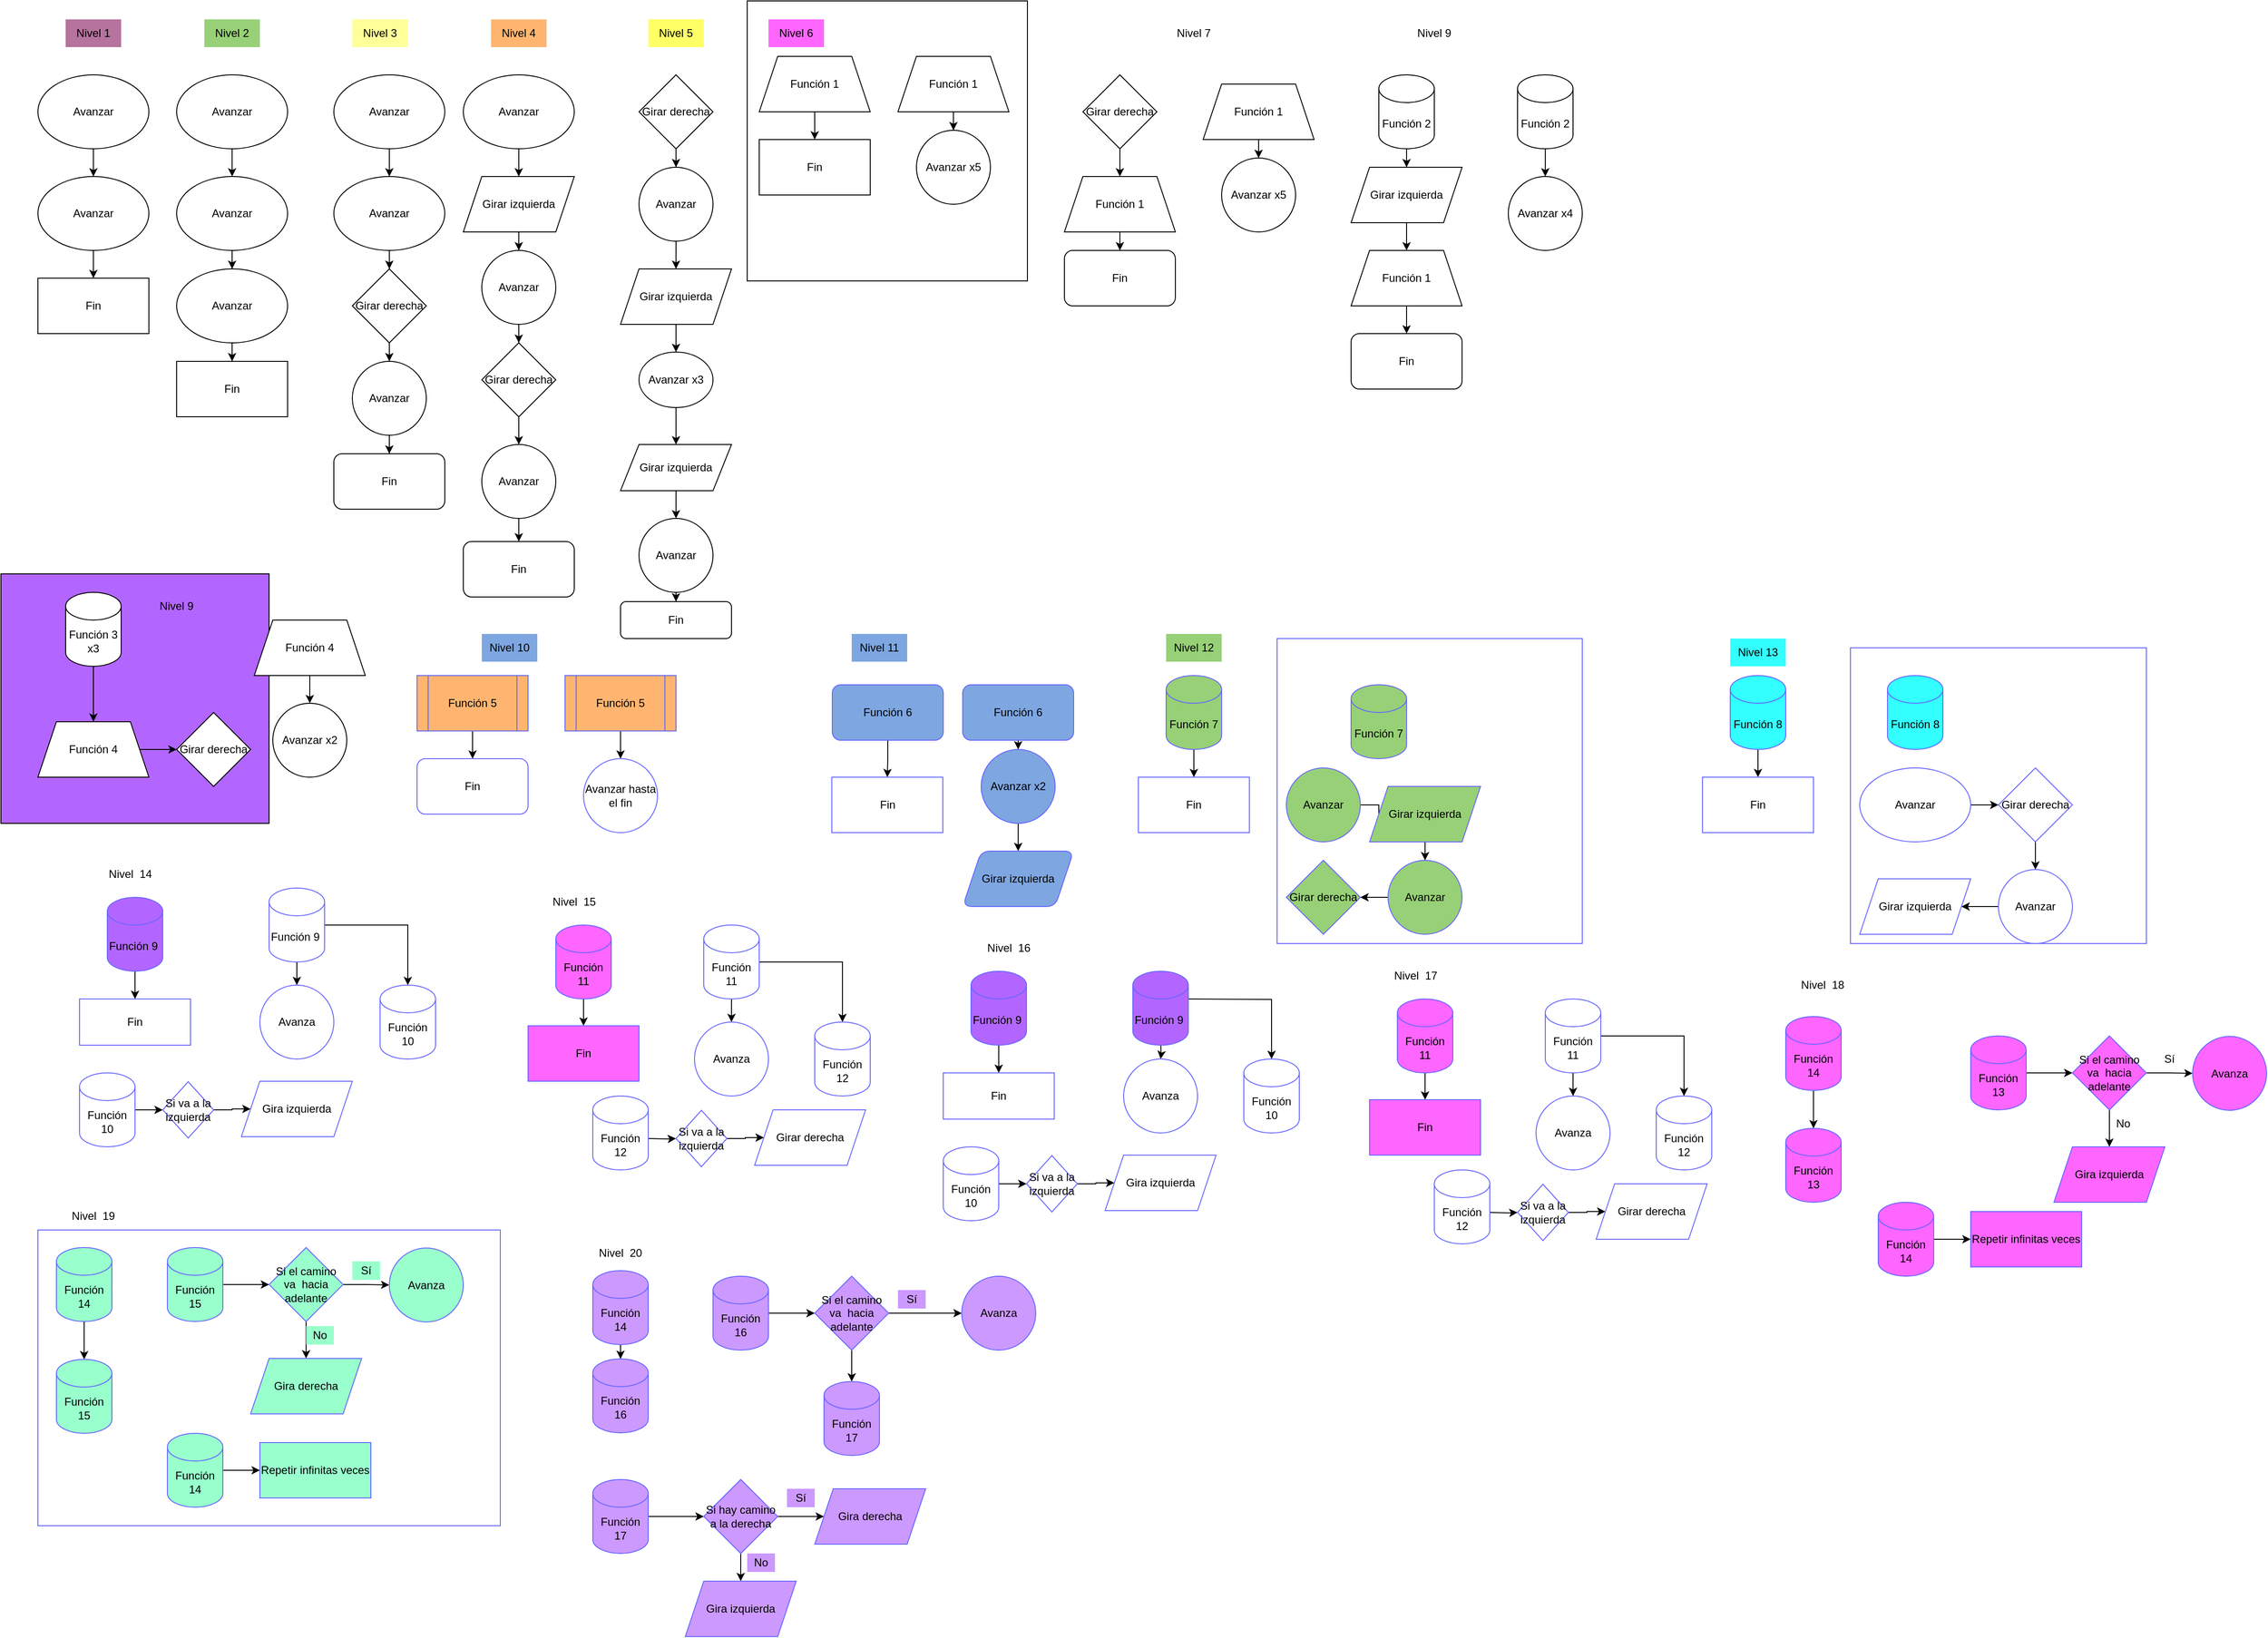 <mxfile version="20.8.20" type="github">
  <diagram id="prtHgNgQTEPvFCAcTncT" name="Page-1">
    <mxGraphModel dx="1660" dy="658" grid="1" gridSize="10" guides="1" tooltips="1" connect="1" arrows="1" fold="1" page="1" pageScale="1" pageWidth="827" pageHeight="1169" math="0" shadow="0">
      <root>
        <mxCell id="0" />
        <mxCell id="1" parent="0" />
        <mxCell id="_qglO_FvdiSKiR0sRvr6-281" value="" style="rounded=0;whiteSpace=wrap;html=1;strokeColor=#6666FF;fillColor=#FFFFFF;" vertex="1" parent="1">
          <mxGeometry x="60" y="1330" width="500" height="320" as="geometry" />
        </mxCell>
        <mxCell id="_qglO_FvdiSKiR0sRvr6-174" value="" style="whiteSpace=wrap;html=1;aspect=fixed;strokeColor=#6666FF;fillColor=#FFFFFF;" vertex="1" parent="1">
          <mxGeometry x="2020" y="700" width="320" height="320" as="geometry" />
        </mxCell>
        <mxCell id="_qglO_FvdiSKiR0sRvr6-160" value="" style="whiteSpace=wrap;html=1;aspect=fixed;strokeColor=#6666FF;fillColor=#FFFFFF;" vertex="1" parent="1">
          <mxGeometry x="1400" y="690" width="330" height="330" as="geometry" />
        </mxCell>
        <mxCell id="_qglO_FvdiSKiR0sRvr6-121" value="" style="rounded=0;whiteSpace=wrap;html=1;fillColor=#B266FF;" vertex="1" parent="1">
          <mxGeometry x="20" y="620" width="290" height="270" as="geometry" />
        </mxCell>
        <mxCell id="_qglO_FvdiSKiR0sRvr6-92" value="" style="whiteSpace=wrap;html=1;aspect=fixed;" vertex="1" parent="1">
          <mxGeometry x="827" width="303" height="303" as="geometry" />
        </mxCell>
        <mxCell id="_qglO_FvdiSKiR0sRvr6-3" value="" style="edgeStyle=orthogonalEdgeStyle;rounded=0;orthogonalLoop=1;jettySize=auto;html=1;" edge="1" parent="1" source="_qglO_FvdiSKiR0sRvr6-1" target="_qglO_FvdiSKiR0sRvr6-2">
          <mxGeometry relative="1" as="geometry" />
        </mxCell>
        <mxCell id="_qglO_FvdiSKiR0sRvr6-1" value="Avanzar" style="ellipse;whiteSpace=wrap;html=1;" vertex="1" parent="1">
          <mxGeometry x="60" y="80" width="120" height="80" as="geometry" />
        </mxCell>
        <mxCell id="_qglO_FvdiSKiR0sRvr6-5" value="" style="edgeStyle=orthogonalEdgeStyle;rounded=0;orthogonalLoop=1;jettySize=auto;html=1;" edge="1" parent="1" source="_qglO_FvdiSKiR0sRvr6-2" target="_qglO_FvdiSKiR0sRvr6-4">
          <mxGeometry relative="1" as="geometry" />
        </mxCell>
        <mxCell id="_qglO_FvdiSKiR0sRvr6-2" value="Avanzar" style="ellipse;whiteSpace=wrap;html=1;" vertex="1" parent="1">
          <mxGeometry x="60" y="190" width="120" height="80" as="geometry" />
        </mxCell>
        <mxCell id="_qglO_FvdiSKiR0sRvr6-4" value="Fin" style="whiteSpace=wrap;html=1;" vertex="1" parent="1">
          <mxGeometry x="60" y="300" width="120" height="60" as="geometry" />
        </mxCell>
        <mxCell id="_qglO_FvdiSKiR0sRvr6-6" value="Nivel 1" style="text;strokeColor=none;align=center;fillColor=#B5739D;html=1;verticalAlign=middle;whiteSpace=wrap;rounded=0;" vertex="1" parent="1">
          <mxGeometry x="90" y="20" width="60" height="30" as="geometry" />
        </mxCell>
        <mxCell id="_qglO_FvdiSKiR0sRvr6-7" value="" style="edgeStyle=orthogonalEdgeStyle;rounded=0;orthogonalLoop=1;jettySize=auto;html=1;" edge="1" parent="1" source="_qglO_FvdiSKiR0sRvr6-8" target="_qglO_FvdiSKiR0sRvr6-10">
          <mxGeometry relative="1" as="geometry" />
        </mxCell>
        <mxCell id="_qglO_FvdiSKiR0sRvr6-8" value="Avanzar" style="ellipse;whiteSpace=wrap;html=1;" vertex="1" parent="1">
          <mxGeometry x="210" y="80" width="120" height="80" as="geometry" />
        </mxCell>
        <mxCell id="_qglO_FvdiSKiR0sRvr6-14" value="" style="edgeStyle=orthogonalEdgeStyle;rounded=0;orthogonalLoop=1;jettySize=auto;html=1;" edge="1" parent="1" source="_qglO_FvdiSKiR0sRvr6-10" target="_qglO_FvdiSKiR0sRvr6-13">
          <mxGeometry relative="1" as="geometry" />
        </mxCell>
        <mxCell id="_qglO_FvdiSKiR0sRvr6-10" value="Avanzar" style="ellipse;whiteSpace=wrap;html=1;" vertex="1" parent="1">
          <mxGeometry x="210" y="190" width="120" height="80" as="geometry" />
        </mxCell>
        <mxCell id="_qglO_FvdiSKiR0sRvr6-12" value="Nivel 2" style="text;strokeColor=none;align=center;fillColor=#97D077;html=1;verticalAlign=middle;whiteSpace=wrap;rounded=0;" vertex="1" parent="1">
          <mxGeometry x="240" y="20" width="60" height="30" as="geometry" />
        </mxCell>
        <mxCell id="_qglO_FvdiSKiR0sRvr6-16" value="" style="edgeStyle=orthogonalEdgeStyle;rounded=0;orthogonalLoop=1;jettySize=auto;html=1;" edge="1" parent="1" source="_qglO_FvdiSKiR0sRvr6-13" target="_qglO_FvdiSKiR0sRvr6-15">
          <mxGeometry relative="1" as="geometry" />
        </mxCell>
        <mxCell id="_qglO_FvdiSKiR0sRvr6-13" value="Avanzar" style="ellipse;whiteSpace=wrap;html=1;" vertex="1" parent="1">
          <mxGeometry x="210" y="290" width="120" height="80" as="geometry" />
        </mxCell>
        <mxCell id="_qglO_FvdiSKiR0sRvr6-15" value="Fin" style="whiteSpace=wrap;html=1;" vertex="1" parent="1">
          <mxGeometry x="210" y="390" width="120" height="60" as="geometry" />
        </mxCell>
        <mxCell id="_qglO_FvdiSKiR0sRvr6-17" value="" style="edgeStyle=orthogonalEdgeStyle;rounded=0;orthogonalLoop=1;jettySize=auto;html=1;" edge="1" parent="1" source="_qglO_FvdiSKiR0sRvr6-18" target="_qglO_FvdiSKiR0sRvr6-20">
          <mxGeometry relative="1" as="geometry" />
        </mxCell>
        <mxCell id="_qglO_FvdiSKiR0sRvr6-18" value="Avanzar" style="ellipse;whiteSpace=wrap;html=1;" vertex="1" parent="1">
          <mxGeometry x="380" y="80" width="120" height="80" as="geometry" />
        </mxCell>
        <mxCell id="_qglO_FvdiSKiR0sRvr6-25" value="" style="edgeStyle=orthogonalEdgeStyle;rounded=0;orthogonalLoop=1;jettySize=auto;html=1;" edge="1" parent="1" source="_qglO_FvdiSKiR0sRvr6-20" target="_qglO_FvdiSKiR0sRvr6-24">
          <mxGeometry relative="1" as="geometry" />
        </mxCell>
        <mxCell id="_qglO_FvdiSKiR0sRvr6-20" value="Avanzar" style="ellipse;whiteSpace=wrap;html=1;" vertex="1" parent="1">
          <mxGeometry x="380" y="190" width="120" height="80" as="geometry" />
        </mxCell>
        <mxCell id="_qglO_FvdiSKiR0sRvr6-27" value="" style="edgeStyle=orthogonalEdgeStyle;rounded=0;orthogonalLoop=1;jettySize=auto;html=1;" edge="1" parent="1" source="_qglO_FvdiSKiR0sRvr6-24" target="_qglO_FvdiSKiR0sRvr6-26">
          <mxGeometry relative="1" as="geometry" />
        </mxCell>
        <mxCell id="_qglO_FvdiSKiR0sRvr6-24" value="Girar derecha" style="rhombus;whiteSpace=wrap;html=1;" vertex="1" parent="1">
          <mxGeometry x="400" y="290" width="80" height="80" as="geometry" />
        </mxCell>
        <mxCell id="_qglO_FvdiSKiR0sRvr6-29" value="" style="edgeStyle=orthogonalEdgeStyle;rounded=0;orthogonalLoop=1;jettySize=auto;html=1;" edge="1" parent="1" source="_qglO_FvdiSKiR0sRvr6-26" target="_qglO_FvdiSKiR0sRvr6-28">
          <mxGeometry relative="1" as="geometry" />
        </mxCell>
        <mxCell id="_qglO_FvdiSKiR0sRvr6-26" value="Avanzar" style="ellipse;whiteSpace=wrap;html=1;" vertex="1" parent="1">
          <mxGeometry x="400" y="390" width="80" height="80" as="geometry" />
        </mxCell>
        <mxCell id="_qglO_FvdiSKiR0sRvr6-28" value="Fin" style="rounded=1;whiteSpace=wrap;html=1;" vertex="1" parent="1">
          <mxGeometry x="380" y="490" width="120" height="60" as="geometry" />
        </mxCell>
        <mxCell id="_qglO_FvdiSKiR0sRvr6-39" value="" style="edgeStyle=orthogonalEdgeStyle;rounded=0;orthogonalLoop=1;jettySize=auto;html=1;" edge="1" parent="1" source="_qglO_FvdiSKiR0sRvr6-31" target="_qglO_FvdiSKiR0sRvr6-38">
          <mxGeometry relative="1" as="geometry" />
        </mxCell>
        <mxCell id="_qglO_FvdiSKiR0sRvr6-31" value="Avanzar" style="ellipse;whiteSpace=wrap;html=1;" vertex="1" parent="1">
          <mxGeometry x="520" y="80" width="120" height="80" as="geometry" />
        </mxCell>
        <mxCell id="_qglO_FvdiSKiR0sRvr6-41" value="" style="edgeStyle=orthogonalEdgeStyle;rounded=0;orthogonalLoop=1;jettySize=auto;html=1;" edge="1" parent="1" source="_qglO_FvdiSKiR0sRvr6-38" target="_qglO_FvdiSKiR0sRvr6-40">
          <mxGeometry relative="1" as="geometry" />
        </mxCell>
        <mxCell id="_qglO_FvdiSKiR0sRvr6-38" value="Girar izquierda" style="shape=parallelogram;perimeter=parallelogramPerimeter;whiteSpace=wrap;html=1;fixedSize=1;" vertex="1" parent="1">
          <mxGeometry x="520" y="190" width="120" height="60" as="geometry" />
        </mxCell>
        <mxCell id="_qglO_FvdiSKiR0sRvr6-43" value="" style="edgeStyle=orthogonalEdgeStyle;rounded=0;orthogonalLoop=1;jettySize=auto;html=1;" edge="1" parent="1" source="_qglO_FvdiSKiR0sRvr6-40" target="_qglO_FvdiSKiR0sRvr6-42">
          <mxGeometry relative="1" as="geometry" />
        </mxCell>
        <mxCell id="_qglO_FvdiSKiR0sRvr6-40" value="Avanzar" style="ellipse;whiteSpace=wrap;html=1;" vertex="1" parent="1">
          <mxGeometry x="540" y="270" width="80" height="80" as="geometry" />
        </mxCell>
        <mxCell id="_qglO_FvdiSKiR0sRvr6-45" value="" style="edgeStyle=orthogonalEdgeStyle;rounded=0;orthogonalLoop=1;jettySize=auto;html=1;" edge="1" parent="1" source="_qglO_FvdiSKiR0sRvr6-42" target="_qglO_FvdiSKiR0sRvr6-44">
          <mxGeometry relative="1" as="geometry" />
        </mxCell>
        <mxCell id="_qglO_FvdiSKiR0sRvr6-42" value="Girar derecha" style="rhombus;whiteSpace=wrap;html=1;" vertex="1" parent="1">
          <mxGeometry x="540" y="370" width="80" height="80" as="geometry" />
        </mxCell>
        <mxCell id="_qglO_FvdiSKiR0sRvr6-47" value="" style="edgeStyle=orthogonalEdgeStyle;rounded=0;orthogonalLoop=1;jettySize=auto;html=1;" edge="1" parent="1" source="_qglO_FvdiSKiR0sRvr6-44" target="_qglO_FvdiSKiR0sRvr6-46">
          <mxGeometry relative="1" as="geometry" />
        </mxCell>
        <mxCell id="_qglO_FvdiSKiR0sRvr6-44" value="Avanzar" style="ellipse;whiteSpace=wrap;html=1;" vertex="1" parent="1">
          <mxGeometry x="540" y="480" width="80" height="80" as="geometry" />
        </mxCell>
        <mxCell id="_qglO_FvdiSKiR0sRvr6-46" value="Fin" style="rounded=1;whiteSpace=wrap;html=1;" vertex="1" parent="1">
          <mxGeometry x="520" y="585" width="120" height="60" as="geometry" />
        </mxCell>
        <mxCell id="_qglO_FvdiSKiR0sRvr6-48" value="Nivel 3" style="text;strokeColor=none;align=center;fillColor=#FFFF99;html=1;verticalAlign=middle;whiteSpace=wrap;rounded=0;" vertex="1" parent="1">
          <mxGeometry x="400" y="20" width="60" height="30" as="geometry" />
        </mxCell>
        <mxCell id="_qglO_FvdiSKiR0sRvr6-49" value="Nivel 4" style="text;strokeColor=none;align=center;fillColor=#FFB570;html=1;verticalAlign=middle;whiteSpace=wrap;rounded=0;" vertex="1" parent="1">
          <mxGeometry x="550" y="20" width="60" height="30" as="geometry" />
        </mxCell>
        <mxCell id="_qglO_FvdiSKiR0sRvr6-59" value="" style="edgeStyle=orthogonalEdgeStyle;rounded=0;orthogonalLoop=1;jettySize=auto;html=1;" edge="1" parent="1" source="_qglO_FvdiSKiR0sRvr6-55" target="_qglO_FvdiSKiR0sRvr6-57">
          <mxGeometry relative="1" as="geometry" />
        </mxCell>
        <mxCell id="_qglO_FvdiSKiR0sRvr6-55" value="Girar derecha" style="rhombus;whiteSpace=wrap;html=1;" vertex="1" parent="1">
          <mxGeometry x="710" y="80" width="80" height="80" as="geometry" />
        </mxCell>
        <mxCell id="_qglO_FvdiSKiR0sRvr6-61" value="" style="edgeStyle=orthogonalEdgeStyle;rounded=0;orthogonalLoop=1;jettySize=auto;html=1;" edge="1" parent="1" source="_qglO_FvdiSKiR0sRvr6-57" target="_qglO_FvdiSKiR0sRvr6-60">
          <mxGeometry relative="1" as="geometry" />
        </mxCell>
        <mxCell id="_qglO_FvdiSKiR0sRvr6-57" value="Avanzar" style="ellipse;whiteSpace=wrap;html=1;" vertex="1" parent="1">
          <mxGeometry x="710" y="180" width="80" height="80" as="geometry" />
        </mxCell>
        <mxCell id="_qglO_FvdiSKiR0sRvr6-63" value="" style="edgeStyle=orthogonalEdgeStyle;rounded=0;orthogonalLoop=1;jettySize=auto;html=1;" edge="1" parent="1" source="_qglO_FvdiSKiR0sRvr6-60" target="_qglO_FvdiSKiR0sRvr6-62">
          <mxGeometry relative="1" as="geometry" />
        </mxCell>
        <mxCell id="_qglO_FvdiSKiR0sRvr6-60" value="Girar izquierda" style="shape=parallelogram;perimeter=parallelogramPerimeter;whiteSpace=wrap;html=1;fixedSize=1;" vertex="1" parent="1">
          <mxGeometry x="690" y="290" width="120" height="60" as="geometry" />
        </mxCell>
        <mxCell id="_qglO_FvdiSKiR0sRvr6-65" value="" style="edgeStyle=orthogonalEdgeStyle;rounded=0;orthogonalLoop=1;jettySize=auto;html=1;" edge="1" parent="1" source="_qglO_FvdiSKiR0sRvr6-62" target="_qglO_FvdiSKiR0sRvr6-64">
          <mxGeometry relative="1" as="geometry" />
        </mxCell>
        <mxCell id="_qglO_FvdiSKiR0sRvr6-62" value="Avanzar x3" style="ellipse;whiteSpace=wrap;html=1;" vertex="1" parent="1">
          <mxGeometry x="710" y="380" width="80" height="60" as="geometry" />
        </mxCell>
        <mxCell id="_qglO_FvdiSKiR0sRvr6-67" value="" style="edgeStyle=orthogonalEdgeStyle;rounded=0;orthogonalLoop=1;jettySize=auto;html=1;" edge="1" parent="1" source="_qglO_FvdiSKiR0sRvr6-64" target="_qglO_FvdiSKiR0sRvr6-66">
          <mxGeometry relative="1" as="geometry" />
        </mxCell>
        <mxCell id="_qglO_FvdiSKiR0sRvr6-64" value="Girar izquierda" style="shape=parallelogram;perimeter=parallelogramPerimeter;whiteSpace=wrap;html=1;fixedSize=1;" vertex="1" parent="1">
          <mxGeometry x="690" y="480" width="120" height="50" as="geometry" />
        </mxCell>
        <mxCell id="_qglO_FvdiSKiR0sRvr6-69" value="" style="edgeStyle=orthogonalEdgeStyle;rounded=0;orthogonalLoop=1;jettySize=auto;html=1;" edge="1" parent="1" source="_qglO_FvdiSKiR0sRvr6-66" target="_qglO_FvdiSKiR0sRvr6-68">
          <mxGeometry relative="1" as="geometry" />
        </mxCell>
        <mxCell id="_qglO_FvdiSKiR0sRvr6-66" value="Avanzar" style="ellipse;whiteSpace=wrap;html=1;" vertex="1" parent="1">
          <mxGeometry x="710" y="560" width="80" height="80" as="geometry" />
        </mxCell>
        <mxCell id="_qglO_FvdiSKiR0sRvr6-68" value="Fin" style="rounded=1;whiteSpace=wrap;html=1;" vertex="1" parent="1">
          <mxGeometry x="690" y="650" width="120" height="40" as="geometry" />
        </mxCell>
        <mxCell id="_qglO_FvdiSKiR0sRvr6-70" value="Nivel 5" style="text;strokeColor=none;align=center;fillColor=#FFFF66;html=1;verticalAlign=middle;whiteSpace=wrap;rounded=0;" vertex="1" parent="1">
          <mxGeometry x="720" y="20" width="60" height="30" as="geometry" />
        </mxCell>
        <mxCell id="_qglO_FvdiSKiR0sRvr6-84" value="Nivel 6" style="text;strokeColor=none;align=center;fillColor=#FF66FF;html=1;verticalAlign=middle;whiteSpace=wrap;rounded=0;" vertex="1" parent="1">
          <mxGeometry x="850" y="20" width="60" height="30" as="geometry" />
        </mxCell>
        <mxCell id="_qglO_FvdiSKiR0sRvr6-88" value="" style="edgeStyle=orthogonalEdgeStyle;rounded=0;orthogonalLoop=1;jettySize=auto;html=1;" edge="1" parent="1" source="_qglO_FvdiSKiR0sRvr6-86" target="_qglO_FvdiSKiR0sRvr6-87">
          <mxGeometry relative="1" as="geometry" />
        </mxCell>
        <mxCell id="_qglO_FvdiSKiR0sRvr6-86" value="Función 1" style="shape=trapezoid;perimeter=trapezoidPerimeter;whiteSpace=wrap;html=1;fixedSize=1;" vertex="1" parent="1">
          <mxGeometry x="840" y="60" width="120" height="60" as="geometry" />
        </mxCell>
        <mxCell id="_qglO_FvdiSKiR0sRvr6-87" value="Fin" style="whiteSpace=wrap;html=1;" vertex="1" parent="1">
          <mxGeometry x="840" y="150" width="120" height="60" as="geometry" />
        </mxCell>
        <mxCell id="_qglO_FvdiSKiR0sRvr6-91" value="" style="edgeStyle=orthogonalEdgeStyle;rounded=0;orthogonalLoop=1;jettySize=auto;html=1;" edge="1" parent="1" source="_qglO_FvdiSKiR0sRvr6-89" target="_qglO_FvdiSKiR0sRvr6-90">
          <mxGeometry relative="1" as="geometry" />
        </mxCell>
        <mxCell id="_qglO_FvdiSKiR0sRvr6-89" value="Función 1" style="shape=trapezoid;perimeter=trapezoidPerimeter;whiteSpace=wrap;html=1;fixedSize=1;" vertex="1" parent="1">
          <mxGeometry x="990" y="60" width="120" height="60" as="geometry" />
        </mxCell>
        <mxCell id="_qglO_FvdiSKiR0sRvr6-90" value="Avanzar x5" style="ellipse;whiteSpace=wrap;html=1;" vertex="1" parent="1">
          <mxGeometry x="1010" y="140" width="80" height="80" as="geometry" />
        </mxCell>
        <mxCell id="_qglO_FvdiSKiR0sRvr6-96" value="" style="edgeStyle=orthogonalEdgeStyle;rounded=0;orthogonalLoop=1;jettySize=auto;html=1;" edge="1" parent="1" source="_qglO_FvdiSKiR0sRvr6-93" target="_qglO_FvdiSKiR0sRvr6-95">
          <mxGeometry relative="1" as="geometry" />
        </mxCell>
        <mxCell id="_qglO_FvdiSKiR0sRvr6-93" value="Girar derecha" style="rhombus;whiteSpace=wrap;html=1;" vertex="1" parent="1">
          <mxGeometry x="1190" y="80" width="80" height="80" as="geometry" />
        </mxCell>
        <mxCell id="_qglO_FvdiSKiR0sRvr6-94" value="Nivel 7" style="text;strokeColor=none;align=center;fillColor=none;html=1;verticalAlign=middle;whiteSpace=wrap;rounded=0;" vertex="1" parent="1">
          <mxGeometry x="1280" y="20" width="60" height="30" as="geometry" />
        </mxCell>
        <mxCell id="_qglO_FvdiSKiR0sRvr6-98" value="" style="edgeStyle=orthogonalEdgeStyle;rounded=0;orthogonalLoop=1;jettySize=auto;html=1;" edge="1" parent="1" source="_qglO_FvdiSKiR0sRvr6-95" target="_qglO_FvdiSKiR0sRvr6-97">
          <mxGeometry relative="1" as="geometry" />
        </mxCell>
        <mxCell id="_qglO_FvdiSKiR0sRvr6-95" value="Función 1" style="shape=trapezoid;perimeter=trapezoidPerimeter;whiteSpace=wrap;html=1;fixedSize=1;" vertex="1" parent="1">
          <mxGeometry x="1170" y="190" width="120" height="60" as="geometry" />
        </mxCell>
        <mxCell id="_qglO_FvdiSKiR0sRvr6-97" value="Fin" style="rounded=1;whiteSpace=wrap;html=1;" vertex="1" parent="1">
          <mxGeometry x="1170" y="270" width="120" height="60" as="geometry" />
        </mxCell>
        <mxCell id="_qglO_FvdiSKiR0sRvr6-101" value="" style="edgeStyle=orthogonalEdgeStyle;rounded=0;orthogonalLoop=1;jettySize=auto;html=1;" edge="1" parent="1" source="_qglO_FvdiSKiR0sRvr6-99" target="_qglO_FvdiSKiR0sRvr6-100">
          <mxGeometry relative="1" as="geometry" />
        </mxCell>
        <mxCell id="_qglO_FvdiSKiR0sRvr6-99" value="Función 1" style="shape=trapezoid;perimeter=trapezoidPerimeter;whiteSpace=wrap;html=1;fixedSize=1;" vertex="1" parent="1">
          <mxGeometry x="1320" y="90" width="120" height="60" as="geometry" />
        </mxCell>
        <mxCell id="_qglO_FvdiSKiR0sRvr6-100" value="Avanzar x5" style="ellipse;whiteSpace=wrap;html=1;" vertex="1" parent="1">
          <mxGeometry x="1340" y="170" width="80" height="80" as="geometry" />
        </mxCell>
        <mxCell id="_qglO_FvdiSKiR0sRvr6-102" value="Nivel 9" style="text;strokeColor=none;align=center;fillColor=none;html=1;verticalAlign=middle;whiteSpace=wrap;rounded=0;" vertex="1" parent="1">
          <mxGeometry x="1540" y="20" width="60" height="30" as="geometry" />
        </mxCell>
        <mxCell id="_qglO_FvdiSKiR0sRvr6-105" value="" style="edgeStyle=orthogonalEdgeStyle;rounded=0;orthogonalLoop=1;jettySize=auto;html=1;" edge="1" parent="1" source="_qglO_FvdiSKiR0sRvr6-103" target="_qglO_FvdiSKiR0sRvr6-104">
          <mxGeometry relative="1" as="geometry" />
        </mxCell>
        <mxCell id="_qglO_FvdiSKiR0sRvr6-103" value="Función 2" style="shape=cylinder3;whiteSpace=wrap;html=1;boundedLbl=1;backgroundOutline=1;size=15;" vertex="1" parent="1">
          <mxGeometry x="1510" y="80" width="60" height="80" as="geometry" />
        </mxCell>
        <mxCell id="_qglO_FvdiSKiR0sRvr6-107" value="" style="edgeStyle=orthogonalEdgeStyle;rounded=0;orthogonalLoop=1;jettySize=auto;html=1;" edge="1" parent="1" source="_qglO_FvdiSKiR0sRvr6-104" target="_qglO_FvdiSKiR0sRvr6-106">
          <mxGeometry relative="1" as="geometry" />
        </mxCell>
        <mxCell id="_qglO_FvdiSKiR0sRvr6-104" value="Girar izquierda" style="shape=parallelogram;perimeter=parallelogramPerimeter;whiteSpace=wrap;html=1;fixedSize=1;" vertex="1" parent="1">
          <mxGeometry x="1480" y="180" width="120" height="60" as="geometry" />
        </mxCell>
        <mxCell id="_qglO_FvdiSKiR0sRvr6-109" value="" style="edgeStyle=orthogonalEdgeStyle;rounded=0;orthogonalLoop=1;jettySize=auto;html=1;" edge="1" parent="1" source="_qglO_FvdiSKiR0sRvr6-106" target="_qglO_FvdiSKiR0sRvr6-108">
          <mxGeometry relative="1" as="geometry" />
        </mxCell>
        <mxCell id="_qglO_FvdiSKiR0sRvr6-106" value="Función 1" style="shape=trapezoid;perimeter=trapezoidPerimeter;whiteSpace=wrap;html=1;fixedSize=1;" vertex="1" parent="1">
          <mxGeometry x="1480" y="270" width="120" height="60" as="geometry" />
        </mxCell>
        <mxCell id="_qglO_FvdiSKiR0sRvr6-108" value="Fin" style="rounded=1;whiteSpace=wrap;html=1;" vertex="1" parent="1">
          <mxGeometry x="1480" y="360" width="120" height="60" as="geometry" />
        </mxCell>
        <mxCell id="_qglO_FvdiSKiR0sRvr6-112" value="" style="edgeStyle=orthogonalEdgeStyle;rounded=0;orthogonalLoop=1;jettySize=auto;html=1;" edge="1" parent="1" source="_qglO_FvdiSKiR0sRvr6-110" target="_qglO_FvdiSKiR0sRvr6-111">
          <mxGeometry relative="1" as="geometry" />
        </mxCell>
        <mxCell id="_qglO_FvdiSKiR0sRvr6-110" value="Función 2" style="shape=cylinder3;whiteSpace=wrap;html=1;boundedLbl=1;backgroundOutline=1;size=15;" vertex="1" parent="1">
          <mxGeometry x="1660" y="80" width="60" height="80" as="geometry" />
        </mxCell>
        <mxCell id="_qglO_FvdiSKiR0sRvr6-111" value="Avanzar x4" style="ellipse;whiteSpace=wrap;html=1;" vertex="1" parent="1">
          <mxGeometry x="1650" y="190" width="80" height="80" as="geometry" />
        </mxCell>
        <mxCell id="_qglO_FvdiSKiR0sRvr6-113" value="Nivel 9" style="text;strokeColor=none;align=center;fillColor=none;html=1;verticalAlign=middle;whiteSpace=wrap;rounded=0;" vertex="1" parent="1">
          <mxGeometry x="180" y="640" width="60" height="30" as="geometry" />
        </mxCell>
        <mxCell id="_qglO_FvdiSKiR0sRvr6-116" value="" style="edgeStyle=orthogonalEdgeStyle;rounded=0;orthogonalLoop=1;jettySize=auto;html=1;" edge="1" parent="1" source="_qglO_FvdiSKiR0sRvr6-114" target="_qglO_FvdiSKiR0sRvr6-115">
          <mxGeometry relative="1" as="geometry" />
        </mxCell>
        <mxCell id="_qglO_FvdiSKiR0sRvr6-114" value="Función 3 x3" style="shape=cylinder3;whiteSpace=wrap;html=1;boundedLbl=1;backgroundOutline=1;size=15;" vertex="1" parent="1">
          <mxGeometry x="90" y="640" width="60" height="80" as="geometry" />
        </mxCell>
        <mxCell id="_qglO_FvdiSKiR0sRvr6-119" value="" style="edgeStyle=orthogonalEdgeStyle;rounded=0;orthogonalLoop=1;jettySize=auto;html=1;" edge="1" parent="1" source="_qglO_FvdiSKiR0sRvr6-115" target="_qglO_FvdiSKiR0sRvr6-117">
          <mxGeometry relative="1" as="geometry" />
        </mxCell>
        <mxCell id="_qglO_FvdiSKiR0sRvr6-115" value="Función 4" style="shape=trapezoid;perimeter=trapezoidPerimeter;whiteSpace=wrap;html=1;fixedSize=1;" vertex="1" parent="1">
          <mxGeometry x="60" y="780" width="120" height="60" as="geometry" />
        </mxCell>
        <mxCell id="_qglO_FvdiSKiR0sRvr6-117" value="Girar derecha" style="rhombus;whiteSpace=wrap;html=1;" vertex="1" parent="1">
          <mxGeometry x="210" y="770" width="80" height="80" as="geometry" />
        </mxCell>
        <mxCell id="_qglO_FvdiSKiR0sRvr6-126" value="" style="edgeStyle=orthogonalEdgeStyle;rounded=0;orthogonalLoop=1;jettySize=auto;html=1;" edge="1" parent="1" source="_qglO_FvdiSKiR0sRvr6-123" target="_qglO_FvdiSKiR0sRvr6-124">
          <mxGeometry relative="1" as="geometry" />
        </mxCell>
        <mxCell id="_qglO_FvdiSKiR0sRvr6-123" value="Función 4" style="shape=trapezoid;perimeter=trapezoidPerimeter;whiteSpace=wrap;html=1;fixedSize=1;" vertex="1" parent="1">
          <mxGeometry x="294" y="670" width="120" height="60" as="geometry" />
        </mxCell>
        <mxCell id="_qglO_FvdiSKiR0sRvr6-124" value="Avanzar x2" style="ellipse;whiteSpace=wrap;html=1;fillColor=#FFFFFF;" vertex="1" parent="1">
          <mxGeometry x="314" y="760" width="80" height="80" as="geometry" />
        </mxCell>
        <mxCell id="_qglO_FvdiSKiR0sRvr6-128" value="Nivel 10" style="text;strokeColor=none;align=center;fillColor=#7EA6E0;html=1;verticalAlign=middle;whiteSpace=wrap;rounded=0;" vertex="1" parent="1">
          <mxGeometry x="540" y="685" width="60" height="30" as="geometry" />
        </mxCell>
        <mxCell id="_qglO_FvdiSKiR0sRvr6-131" value="" style="edgeStyle=orthogonalEdgeStyle;rounded=0;orthogonalLoop=1;jettySize=auto;html=1;" edge="1" parent="1" source="_qglO_FvdiSKiR0sRvr6-129" target="_qglO_FvdiSKiR0sRvr6-130">
          <mxGeometry relative="1" as="geometry" />
        </mxCell>
        <mxCell id="_qglO_FvdiSKiR0sRvr6-129" value="Función 5" style="shape=process;whiteSpace=wrap;html=1;backgroundOutline=1;strokeColor=#6666FF;fillColor=#FFB570;" vertex="1" parent="1">
          <mxGeometry x="630" y="730" width="120" height="60" as="geometry" />
        </mxCell>
        <mxCell id="_qglO_FvdiSKiR0sRvr6-130" value="Avanzar hasta el fin" style="ellipse;whiteSpace=wrap;html=1;fillColor=#FFFFFF;strokeColor=#6666FF;" vertex="1" parent="1">
          <mxGeometry x="650" y="820" width="80" height="80" as="geometry" />
        </mxCell>
        <mxCell id="_qglO_FvdiSKiR0sRvr6-134" value="" style="edgeStyle=orthogonalEdgeStyle;rounded=0;orthogonalLoop=1;jettySize=auto;html=1;" edge="1" parent="1" source="_qglO_FvdiSKiR0sRvr6-132" target="_qglO_FvdiSKiR0sRvr6-133">
          <mxGeometry relative="1" as="geometry" />
        </mxCell>
        <mxCell id="_qglO_FvdiSKiR0sRvr6-132" value="Función 5" style="shape=process;whiteSpace=wrap;html=1;backgroundOutline=1;strokeColor=#6666FF;fillColor=#FFB570;" vertex="1" parent="1">
          <mxGeometry x="470" y="730" width="120" height="60" as="geometry" />
        </mxCell>
        <mxCell id="_qglO_FvdiSKiR0sRvr6-133" value="Fin" style="rounded=1;whiteSpace=wrap;html=1;fillColor=#FFFFFF;strokeColor=#6666FF;" vertex="1" parent="1">
          <mxGeometry x="470" y="820" width="120" height="60" as="geometry" />
        </mxCell>
        <mxCell id="_qglO_FvdiSKiR0sRvr6-136" value="Nivel 11" style="text;strokeColor=none;align=center;fillColor=#7EA6E0;html=1;verticalAlign=middle;whiteSpace=wrap;rounded=0;" vertex="1" parent="1">
          <mxGeometry x="940" y="685" width="60" height="30" as="geometry" />
        </mxCell>
        <mxCell id="_qglO_FvdiSKiR0sRvr6-141" value="" style="edgeStyle=orthogonalEdgeStyle;rounded=0;orthogonalLoop=1;jettySize=auto;html=1;" edge="1" parent="1" source="_qglO_FvdiSKiR0sRvr6-137" target="_qglO_FvdiSKiR0sRvr6-140">
          <mxGeometry relative="1" as="geometry" />
        </mxCell>
        <mxCell id="_qglO_FvdiSKiR0sRvr6-137" value="Función 6" style="rounded=1;whiteSpace=wrap;html=1;strokeColor=#6666FF;fillColor=#7EA6E0;" vertex="1" parent="1">
          <mxGeometry x="919" y="740" width="120" height="60" as="geometry" />
        </mxCell>
        <mxCell id="_qglO_FvdiSKiR0sRvr6-140" value="Fin" style="rounded=0;whiteSpace=wrap;html=1;strokeColor=#6666FF;fillColor=#FFFFFF;" vertex="1" parent="1">
          <mxGeometry x="918.5" y="840" width="120" height="60" as="geometry" />
        </mxCell>
        <mxCell id="_qglO_FvdiSKiR0sRvr6-144" value="" style="edgeStyle=orthogonalEdgeStyle;rounded=0;orthogonalLoop=1;jettySize=auto;html=1;" edge="1" parent="1" source="_qglO_FvdiSKiR0sRvr6-142" target="_qglO_FvdiSKiR0sRvr6-143">
          <mxGeometry relative="1" as="geometry" />
        </mxCell>
        <mxCell id="_qglO_FvdiSKiR0sRvr6-142" value="Función 6" style="rounded=1;whiteSpace=wrap;html=1;strokeColor=#6666FF;fillColor=#7EA6E0;" vertex="1" parent="1">
          <mxGeometry x="1060" y="740" width="120" height="60" as="geometry" />
        </mxCell>
        <mxCell id="_qglO_FvdiSKiR0sRvr6-146" value="" style="edgeStyle=orthogonalEdgeStyle;rounded=0;orthogonalLoop=1;jettySize=auto;html=1;" edge="1" parent="1" source="_qglO_FvdiSKiR0sRvr6-143" target="_qglO_FvdiSKiR0sRvr6-145">
          <mxGeometry relative="1" as="geometry" />
        </mxCell>
        <mxCell id="_qglO_FvdiSKiR0sRvr6-143" value="Avanzar x2" style="ellipse;whiteSpace=wrap;html=1;fillColor=#7EA6E0;strokeColor=#6666FF;rounded=1;direction=south;" vertex="1" parent="1">
          <mxGeometry x="1080" y="810" width="80" height="80" as="geometry" />
        </mxCell>
        <mxCell id="_qglO_FvdiSKiR0sRvr6-145" value="Girar izquierda" style="shape=parallelogram;perimeter=parallelogramPerimeter;whiteSpace=wrap;html=1;fixedSize=1;fillColor=#7EA6E0;strokeColor=#6666FF;rounded=1;" vertex="1" parent="1">
          <mxGeometry x="1060" y="920" width="120" height="60" as="geometry" />
        </mxCell>
        <mxCell id="_qglO_FvdiSKiR0sRvr6-148" value="Nivel 12" style="text;strokeColor=none;align=center;fillColor=#97D077;html=1;verticalAlign=middle;whiteSpace=wrap;rounded=0;" vertex="1" parent="1">
          <mxGeometry x="1280" y="685" width="60" height="30" as="geometry" />
        </mxCell>
        <mxCell id="_qglO_FvdiSKiR0sRvr6-151" value="" style="edgeStyle=orthogonalEdgeStyle;rounded=0;orthogonalLoop=1;jettySize=auto;html=1;" edge="1" parent="1" source="_qglO_FvdiSKiR0sRvr6-149" target="_qglO_FvdiSKiR0sRvr6-150">
          <mxGeometry relative="1" as="geometry" />
        </mxCell>
        <mxCell id="_qglO_FvdiSKiR0sRvr6-149" value="Función 7" style="shape=cylinder3;whiteSpace=wrap;html=1;boundedLbl=1;backgroundOutline=1;size=15;strokeColor=#6666FF;fillColor=#97D077;" vertex="1" parent="1">
          <mxGeometry x="1280" y="730" width="60" height="80" as="geometry" />
        </mxCell>
        <mxCell id="_qglO_FvdiSKiR0sRvr6-150" value="Fin" style="whiteSpace=wrap;html=1;fillColor=#FFFFFF;strokeColor=#6666FF;" vertex="1" parent="1">
          <mxGeometry x="1250" y="840" width="120" height="60" as="geometry" />
        </mxCell>
        <mxCell id="_qglO_FvdiSKiR0sRvr6-152" value="Función 7" style="shape=cylinder3;whiteSpace=wrap;html=1;boundedLbl=1;backgroundOutline=1;size=15;strokeColor=#6666FF;fillColor=#97D077;" vertex="1" parent="1">
          <mxGeometry x="1480" y="740" width="60" height="80" as="geometry" />
        </mxCell>
        <mxCell id="_qglO_FvdiSKiR0sRvr6-155" value="" style="edgeStyle=orthogonalEdgeStyle;rounded=0;orthogonalLoop=1;jettySize=auto;html=1;" edge="1" parent="1" source="_qglO_FvdiSKiR0sRvr6-153" target="_qglO_FvdiSKiR0sRvr6-154">
          <mxGeometry relative="1" as="geometry" />
        </mxCell>
        <mxCell id="_qglO_FvdiSKiR0sRvr6-153" value="Avanzar" style="ellipse;whiteSpace=wrap;html=1;fillColor=#97D077;strokeColor=#6666FF;" vertex="1" parent="1">
          <mxGeometry x="1410" y="830" width="80" height="80" as="geometry" />
        </mxCell>
        <mxCell id="_qglO_FvdiSKiR0sRvr6-157" value="" style="edgeStyle=orthogonalEdgeStyle;rounded=0;orthogonalLoop=1;jettySize=auto;html=1;" edge="1" parent="1" source="_qglO_FvdiSKiR0sRvr6-154" target="_qglO_FvdiSKiR0sRvr6-156">
          <mxGeometry relative="1" as="geometry" />
        </mxCell>
        <mxCell id="_qglO_FvdiSKiR0sRvr6-154" value="Girar izquierda" style="shape=parallelogram;perimeter=parallelogramPerimeter;whiteSpace=wrap;html=1;fixedSize=1;fillColor=#97D077;strokeColor=#6666FF;" vertex="1" parent="1">
          <mxGeometry x="1500" y="850" width="120" height="60" as="geometry" />
        </mxCell>
        <mxCell id="_qglO_FvdiSKiR0sRvr6-159" value="" style="edgeStyle=orthogonalEdgeStyle;rounded=0;orthogonalLoop=1;jettySize=auto;html=1;" edge="1" parent="1" source="_qglO_FvdiSKiR0sRvr6-156" target="_qglO_FvdiSKiR0sRvr6-158">
          <mxGeometry relative="1" as="geometry" />
        </mxCell>
        <mxCell id="_qglO_FvdiSKiR0sRvr6-156" value="Avanzar" style="ellipse;whiteSpace=wrap;html=1;fillColor=#97D077;strokeColor=#6666FF;" vertex="1" parent="1">
          <mxGeometry x="1520" y="930" width="80" height="80" as="geometry" />
        </mxCell>
        <mxCell id="_qglO_FvdiSKiR0sRvr6-158" value="Girar derecha" style="rhombus;whiteSpace=wrap;html=1;fillColor=#97D077;strokeColor=#6666FF;" vertex="1" parent="1">
          <mxGeometry x="1410" y="930" width="80" height="80" as="geometry" />
        </mxCell>
        <mxCell id="_qglO_FvdiSKiR0sRvr6-162" value="Nivel 13" style="text;strokeColor=none;align=center;fillColor=#33FFFF;html=1;verticalAlign=middle;whiteSpace=wrap;rounded=0;" vertex="1" parent="1">
          <mxGeometry x="1890" y="690" width="60" height="30" as="geometry" />
        </mxCell>
        <mxCell id="_qglO_FvdiSKiR0sRvr6-165" value="" style="edgeStyle=orthogonalEdgeStyle;rounded=0;orthogonalLoop=1;jettySize=auto;html=1;" edge="1" parent="1" source="_qglO_FvdiSKiR0sRvr6-163" target="_qglO_FvdiSKiR0sRvr6-164">
          <mxGeometry relative="1" as="geometry" />
        </mxCell>
        <mxCell id="_qglO_FvdiSKiR0sRvr6-163" value="Función 8" style="shape=cylinder3;whiteSpace=wrap;html=1;boundedLbl=1;backgroundOutline=1;size=15;strokeColor=#6666FF;fillColor=#33FFFF;" vertex="1" parent="1">
          <mxGeometry x="1890" y="730" width="60" height="80" as="geometry" />
        </mxCell>
        <mxCell id="_qglO_FvdiSKiR0sRvr6-164" value="Fin" style="whiteSpace=wrap;html=1;fillColor=#FFFFFF;strokeColor=#6666FF;" vertex="1" parent="1">
          <mxGeometry x="1860" y="840" width="120" height="60" as="geometry" />
        </mxCell>
        <mxCell id="_qglO_FvdiSKiR0sRvr6-166" value="Función 8" style="shape=cylinder3;whiteSpace=wrap;html=1;boundedLbl=1;backgroundOutline=1;size=15;strokeColor=#6666FF;fillColor=#33FFFF;" vertex="1" parent="1">
          <mxGeometry x="2060" y="730" width="60" height="80" as="geometry" />
        </mxCell>
        <mxCell id="_qglO_FvdiSKiR0sRvr6-169" value="" style="edgeStyle=orthogonalEdgeStyle;rounded=0;orthogonalLoop=1;jettySize=auto;html=1;" edge="1" parent="1" source="_qglO_FvdiSKiR0sRvr6-167" target="_qglO_FvdiSKiR0sRvr6-168">
          <mxGeometry relative="1" as="geometry" />
        </mxCell>
        <mxCell id="_qglO_FvdiSKiR0sRvr6-167" value="Avanzar" style="ellipse;whiteSpace=wrap;html=1;strokeColor=#6666FF;fillColor=#FFFFFF;" vertex="1" parent="1">
          <mxGeometry x="2030" y="830" width="120" height="80" as="geometry" />
        </mxCell>
        <mxCell id="_qglO_FvdiSKiR0sRvr6-171" value="" style="edgeStyle=orthogonalEdgeStyle;rounded=0;orthogonalLoop=1;jettySize=auto;html=1;" edge="1" parent="1" source="_qglO_FvdiSKiR0sRvr6-168" target="_qglO_FvdiSKiR0sRvr6-170">
          <mxGeometry relative="1" as="geometry" />
        </mxCell>
        <mxCell id="_qglO_FvdiSKiR0sRvr6-168" value="Girar derecha" style="rhombus;whiteSpace=wrap;html=1;fillColor=#FFFFFF;strokeColor=#6666FF;" vertex="1" parent="1">
          <mxGeometry x="2180" y="830" width="80" height="80" as="geometry" />
        </mxCell>
        <mxCell id="_qglO_FvdiSKiR0sRvr6-173" value="" style="edgeStyle=orthogonalEdgeStyle;rounded=0;orthogonalLoop=1;jettySize=auto;html=1;" edge="1" parent="1" source="_qglO_FvdiSKiR0sRvr6-170" target="_qglO_FvdiSKiR0sRvr6-172">
          <mxGeometry relative="1" as="geometry" />
        </mxCell>
        <mxCell id="_qglO_FvdiSKiR0sRvr6-170" value="Avanzar" style="ellipse;whiteSpace=wrap;html=1;fillColor=#FFFFFF;strokeColor=#6666FF;" vertex="1" parent="1">
          <mxGeometry x="2180" y="940" width="80" height="80" as="geometry" />
        </mxCell>
        <mxCell id="_qglO_FvdiSKiR0sRvr6-172" value="Girar izquierda" style="shape=parallelogram;perimeter=parallelogramPerimeter;whiteSpace=wrap;html=1;fixedSize=1;fillColor=#FFFFFF;strokeColor=#6666FF;" vertex="1" parent="1">
          <mxGeometry x="2030" y="950" width="120" height="60" as="geometry" />
        </mxCell>
        <mxCell id="_qglO_FvdiSKiR0sRvr6-176" value="Nivel&amp;nbsp; 14" style="text;strokeColor=none;align=center;fillColor=none;html=1;verticalAlign=middle;whiteSpace=wrap;rounded=0;" vertex="1" parent="1">
          <mxGeometry x="130" y="930" width="60" height="30" as="geometry" />
        </mxCell>
        <mxCell id="_qglO_FvdiSKiR0sRvr6-179" value="" style="edgeStyle=orthogonalEdgeStyle;rounded=0;orthogonalLoop=1;jettySize=auto;html=1;" edge="1" parent="1" source="_qglO_FvdiSKiR0sRvr6-177" target="_qglO_FvdiSKiR0sRvr6-178">
          <mxGeometry relative="1" as="geometry" />
        </mxCell>
        <mxCell id="_qglO_FvdiSKiR0sRvr6-177" value="Función 9&amp;nbsp;" style="shape=cylinder3;whiteSpace=wrap;html=1;boundedLbl=1;backgroundOutline=1;size=15;strokeColor=#6666FF;fillColor=#B266FF;" vertex="1" parent="1">
          <mxGeometry x="135" y="970" width="60" height="80" as="geometry" />
        </mxCell>
        <mxCell id="_qglO_FvdiSKiR0sRvr6-178" value="Fin" style="whiteSpace=wrap;html=1;fillColor=#FFFFFF;strokeColor=#6666FF;" vertex="1" parent="1">
          <mxGeometry x="105" y="1080" width="120" height="50" as="geometry" />
        </mxCell>
        <mxCell id="_qglO_FvdiSKiR0sRvr6-185" value="" style="edgeStyle=orthogonalEdgeStyle;rounded=0;orthogonalLoop=1;jettySize=auto;html=1;" edge="1" parent="1" source="_qglO_FvdiSKiR0sRvr6-180" target="_qglO_FvdiSKiR0sRvr6-184">
          <mxGeometry relative="1" as="geometry" />
        </mxCell>
        <mxCell id="_qglO_FvdiSKiR0sRvr6-186" value="" style="edgeStyle=orthogonalEdgeStyle;rounded=0;orthogonalLoop=1;jettySize=auto;html=1;" edge="1" parent="1" source="_qglO_FvdiSKiR0sRvr6-180" target="_qglO_FvdiSKiR0sRvr6-183">
          <mxGeometry relative="1" as="geometry" />
        </mxCell>
        <mxCell id="_qglO_FvdiSKiR0sRvr6-180" value="Función 9&amp;nbsp;" style="shape=cylinder3;whiteSpace=wrap;html=1;boundedLbl=1;backgroundOutline=1;size=15;strokeColor=#6666FF;fillColor=#FFFFFF;" vertex="1" parent="1">
          <mxGeometry x="310" y="960" width="60" height="80" as="geometry" />
        </mxCell>
        <mxCell id="_qglO_FvdiSKiR0sRvr6-183" value="Función 10" style="shape=cylinder3;whiteSpace=wrap;html=1;boundedLbl=1;backgroundOutline=1;size=15;strokeColor=#6666FF;fillColor=#FFFFFF;" vertex="1" parent="1">
          <mxGeometry x="430" y="1065" width="60" height="80" as="geometry" />
        </mxCell>
        <mxCell id="_qglO_FvdiSKiR0sRvr6-184" value="Avanza" style="ellipse;whiteSpace=wrap;html=1;fillColor=#FFFFFF;strokeColor=#6666FF;" vertex="1" parent="1">
          <mxGeometry x="300" y="1065" width="80" height="80" as="geometry" />
        </mxCell>
        <mxCell id="_qglO_FvdiSKiR0sRvr6-192" value="" style="edgeStyle=orthogonalEdgeStyle;rounded=0;orthogonalLoop=1;jettySize=auto;html=1;" edge="1" parent="1" source="_qglO_FvdiSKiR0sRvr6-188" target="_qglO_FvdiSKiR0sRvr6-191">
          <mxGeometry relative="1" as="geometry" />
        </mxCell>
        <mxCell id="_qglO_FvdiSKiR0sRvr6-188" value="Función 10" style="shape=cylinder3;whiteSpace=wrap;html=1;boundedLbl=1;backgroundOutline=1;size=15;strokeColor=#6666FF;fillColor=#FFFFFF;" vertex="1" parent="1">
          <mxGeometry x="105" y="1160" width="60" height="80" as="geometry" />
        </mxCell>
        <mxCell id="_qglO_FvdiSKiR0sRvr6-194" value="" style="edgeStyle=orthogonalEdgeStyle;rounded=0;orthogonalLoop=1;jettySize=auto;html=1;" edge="1" parent="1" source="_qglO_FvdiSKiR0sRvr6-191" target="_qglO_FvdiSKiR0sRvr6-193">
          <mxGeometry relative="1" as="geometry" />
        </mxCell>
        <mxCell id="_qglO_FvdiSKiR0sRvr6-191" value="Si va a la izquierda" style="rhombus;whiteSpace=wrap;html=1;strokeColor=#6666FF;fillColor=#FFFFFF;" vertex="1" parent="1">
          <mxGeometry x="195" y="1169.5" width="55" height="61" as="geometry" />
        </mxCell>
        <mxCell id="_qglO_FvdiSKiR0sRvr6-193" value="Gira izquierda" style="shape=parallelogram;perimeter=parallelogramPerimeter;whiteSpace=wrap;html=1;fixedSize=1;fillColor=#FFFFFF;strokeColor=#6666FF;" vertex="1" parent="1">
          <mxGeometry x="280" y="1169" width="120" height="60" as="geometry" />
        </mxCell>
        <mxCell id="_qglO_FvdiSKiR0sRvr6-195" value="Nivel&amp;nbsp; 15" style="text;strokeColor=none;align=center;fillColor=none;html=1;verticalAlign=middle;whiteSpace=wrap;rounded=0;" vertex="1" parent="1">
          <mxGeometry x="610" y="960" width="60" height="30" as="geometry" />
        </mxCell>
        <mxCell id="_qglO_FvdiSKiR0sRvr6-203" value="" style="edgeStyle=orthogonalEdgeStyle;rounded=0;orthogonalLoop=1;jettySize=auto;html=1;" edge="1" parent="1" source="_qglO_FvdiSKiR0sRvr6-201" target="_qglO_FvdiSKiR0sRvr6-202">
          <mxGeometry relative="1" as="geometry" />
        </mxCell>
        <mxCell id="_qglO_FvdiSKiR0sRvr6-201" value="Función 11" style="shape=cylinder3;whiteSpace=wrap;html=1;boundedLbl=1;backgroundOutline=1;size=15;strokeColor=#6666FF;fillColor=#FF66FF;" vertex="1" parent="1">
          <mxGeometry x="620" y="1000" width="60" height="80" as="geometry" />
        </mxCell>
        <mxCell id="_qglO_FvdiSKiR0sRvr6-202" value="Fin" style="whiteSpace=wrap;html=1;fillColor=#FF66FF;strokeColor=#6666FF;" vertex="1" parent="1">
          <mxGeometry x="590" y="1109" width="120" height="60" as="geometry" />
        </mxCell>
        <mxCell id="_qglO_FvdiSKiR0sRvr6-207" value="" style="edgeStyle=orthogonalEdgeStyle;rounded=0;orthogonalLoop=1;jettySize=auto;html=1;" edge="1" parent="1" source="_qglO_FvdiSKiR0sRvr6-209" target="_qglO_FvdiSKiR0sRvr6-211">
          <mxGeometry relative="1" as="geometry" />
        </mxCell>
        <mxCell id="_qglO_FvdiSKiR0sRvr6-208" value="" style="edgeStyle=orthogonalEdgeStyle;rounded=0;orthogonalLoop=1;jettySize=auto;html=1;" edge="1" parent="1" source="_qglO_FvdiSKiR0sRvr6-209" target="_qglO_FvdiSKiR0sRvr6-210">
          <mxGeometry relative="1" as="geometry" />
        </mxCell>
        <mxCell id="_qglO_FvdiSKiR0sRvr6-209" value="Función 11" style="shape=cylinder3;whiteSpace=wrap;html=1;boundedLbl=1;backgroundOutline=1;size=15;strokeColor=#6666FF;fillColor=#FFFFFF;" vertex="1" parent="1">
          <mxGeometry x="780" y="1000" width="60" height="80" as="geometry" />
        </mxCell>
        <mxCell id="_qglO_FvdiSKiR0sRvr6-210" value="Función 12" style="shape=cylinder3;whiteSpace=wrap;html=1;boundedLbl=1;backgroundOutline=1;size=15;strokeColor=#6666FF;fillColor=#FFFFFF;" vertex="1" parent="1">
          <mxGeometry x="900" y="1105" width="60" height="80" as="geometry" />
        </mxCell>
        <mxCell id="_qglO_FvdiSKiR0sRvr6-211" value="Avanza" style="ellipse;whiteSpace=wrap;html=1;fillColor=#FFFFFF;strokeColor=#6666FF;" vertex="1" parent="1">
          <mxGeometry x="770" y="1105" width="80" height="80" as="geometry" />
        </mxCell>
        <mxCell id="_qglO_FvdiSKiR0sRvr6-212" value="" style="edgeStyle=orthogonalEdgeStyle;rounded=0;orthogonalLoop=1;jettySize=auto;html=1;" edge="1" parent="1" target="_qglO_FvdiSKiR0sRvr6-214">
          <mxGeometry relative="1" as="geometry">
            <mxPoint x="720" y="1231" as="sourcePoint" />
          </mxGeometry>
        </mxCell>
        <mxCell id="_qglO_FvdiSKiR0sRvr6-213" value="" style="edgeStyle=orthogonalEdgeStyle;rounded=0;orthogonalLoop=1;jettySize=auto;html=1;" edge="1" parent="1" source="_qglO_FvdiSKiR0sRvr6-214" target="_qglO_FvdiSKiR0sRvr6-215">
          <mxGeometry relative="1" as="geometry" />
        </mxCell>
        <mxCell id="_qglO_FvdiSKiR0sRvr6-214" value="Si va a la izquierda" style="rhombus;whiteSpace=wrap;html=1;strokeColor=#6666FF;fillColor=#FFFFFF;" vertex="1" parent="1">
          <mxGeometry x="750" y="1200.5" width="55" height="61" as="geometry" />
        </mxCell>
        <mxCell id="_qglO_FvdiSKiR0sRvr6-215" value="Girar derecha" style="shape=parallelogram;perimeter=parallelogramPerimeter;whiteSpace=wrap;html=1;fixedSize=1;fillColor=#FFFFFF;strokeColor=#6666FF;" vertex="1" parent="1">
          <mxGeometry x="835" y="1200" width="120" height="60" as="geometry" />
        </mxCell>
        <mxCell id="_qglO_FvdiSKiR0sRvr6-216" value="Función 12" style="shape=cylinder3;whiteSpace=wrap;html=1;boundedLbl=1;backgroundOutline=1;size=15;strokeColor=#6666FF;fillColor=#FFFFFF;" vertex="1" parent="1">
          <mxGeometry x="660" y="1185" width="60" height="80" as="geometry" />
        </mxCell>
        <mxCell id="_qglO_FvdiSKiR0sRvr6-217" value="Nivel&amp;nbsp; 16" style="text;strokeColor=none;align=center;fillColor=none;html=1;verticalAlign=middle;whiteSpace=wrap;rounded=0;" vertex="1" parent="1">
          <mxGeometry x="1080" y="1010" width="60" height="30" as="geometry" />
        </mxCell>
        <mxCell id="_qglO_FvdiSKiR0sRvr6-218" value="" style="edgeStyle=orthogonalEdgeStyle;rounded=0;orthogonalLoop=1;jettySize=auto;html=1;" edge="1" parent="1" source="_qglO_FvdiSKiR0sRvr6-219" target="_qglO_FvdiSKiR0sRvr6-220">
          <mxGeometry relative="1" as="geometry" />
        </mxCell>
        <mxCell id="_qglO_FvdiSKiR0sRvr6-219" value="Función 9&amp;nbsp;" style="shape=cylinder3;whiteSpace=wrap;html=1;boundedLbl=1;backgroundOutline=1;size=15;strokeColor=#6666FF;fillColor=#B266FF;" vertex="1" parent="1">
          <mxGeometry x="1069" y="1050" width="60" height="80" as="geometry" />
        </mxCell>
        <mxCell id="_qglO_FvdiSKiR0sRvr6-220" value="Fin" style="whiteSpace=wrap;html=1;fillColor=#FFFFFF;strokeColor=#6666FF;" vertex="1" parent="1">
          <mxGeometry x="1039" y="1160" width="120" height="50" as="geometry" />
        </mxCell>
        <mxCell id="_qglO_FvdiSKiR0sRvr6-221" value="" style="edgeStyle=orthogonalEdgeStyle;rounded=0;orthogonalLoop=1;jettySize=auto;html=1;" edge="1" parent="1" target="_qglO_FvdiSKiR0sRvr6-224">
          <mxGeometry relative="1" as="geometry">
            <mxPoint x="1274" y="1120" as="sourcePoint" />
          </mxGeometry>
        </mxCell>
        <mxCell id="_qglO_FvdiSKiR0sRvr6-222" value="" style="edgeStyle=orthogonalEdgeStyle;rounded=0;orthogonalLoop=1;jettySize=auto;html=1;" edge="1" parent="1" target="_qglO_FvdiSKiR0sRvr6-223">
          <mxGeometry relative="1" as="geometry">
            <mxPoint x="1304" y="1080" as="sourcePoint" />
          </mxGeometry>
        </mxCell>
        <mxCell id="_qglO_FvdiSKiR0sRvr6-223" value="Función 10" style="shape=cylinder3;whiteSpace=wrap;html=1;boundedLbl=1;backgroundOutline=1;size=15;strokeColor=#6666FF;fillColor=#FFFFFF;" vertex="1" parent="1">
          <mxGeometry x="1364" y="1145" width="60" height="80" as="geometry" />
        </mxCell>
        <mxCell id="_qglO_FvdiSKiR0sRvr6-224" value="Avanza" style="ellipse;whiteSpace=wrap;html=1;fillColor=#FFFFFF;strokeColor=#6666FF;" vertex="1" parent="1">
          <mxGeometry x="1234" y="1145" width="80" height="80" as="geometry" />
        </mxCell>
        <mxCell id="_qglO_FvdiSKiR0sRvr6-225" value="" style="edgeStyle=orthogonalEdgeStyle;rounded=0;orthogonalLoop=1;jettySize=auto;html=1;" edge="1" parent="1" source="_qglO_FvdiSKiR0sRvr6-226" target="_qglO_FvdiSKiR0sRvr6-228">
          <mxGeometry relative="1" as="geometry" />
        </mxCell>
        <mxCell id="_qglO_FvdiSKiR0sRvr6-226" value="Función 10" style="shape=cylinder3;whiteSpace=wrap;html=1;boundedLbl=1;backgroundOutline=1;size=15;strokeColor=#6666FF;fillColor=#FFFFFF;" vertex="1" parent="1">
          <mxGeometry x="1039" y="1240" width="60" height="80" as="geometry" />
        </mxCell>
        <mxCell id="_qglO_FvdiSKiR0sRvr6-227" value="" style="edgeStyle=orthogonalEdgeStyle;rounded=0;orthogonalLoop=1;jettySize=auto;html=1;" edge="1" parent="1" source="_qglO_FvdiSKiR0sRvr6-228" target="_qglO_FvdiSKiR0sRvr6-229">
          <mxGeometry relative="1" as="geometry" />
        </mxCell>
        <mxCell id="_qglO_FvdiSKiR0sRvr6-228" value="Si va a la izquierda" style="rhombus;whiteSpace=wrap;html=1;strokeColor=#6666FF;fillColor=#FFFFFF;" vertex="1" parent="1">
          <mxGeometry x="1129" y="1249.5" width="55" height="61" as="geometry" />
        </mxCell>
        <mxCell id="_qglO_FvdiSKiR0sRvr6-229" value="Gira izquierda" style="shape=parallelogram;perimeter=parallelogramPerimeter;whiteSpace=wrap;html=1;fixedSize=1;fillColor=#FFFFFF;strokeColor=#6666FF;" vertex="1" parent="1">
          <mxGeometry x="1214" y="1249" width="120" height="60" as="geometry" />
        </mxCell>
        <mxCell id="_qglO_FvdiSKiR0sRvr6-230" value="Función 9&amp;nbsp;" style="shape=cylinder3;whiteSpace=wrap;html=1;boundedLbl=1;backgroundOutline=1;size=15;strokeColor=#6666FF;fillColor=#B266FF;" vertex="1" parent="1">
          <mxGeometry x="1244" y="1050" width="60" height="80" as="geometry" />
        </mxCell>
        <mxCell id="_qglO_FvdiSKiR0sRvr6-231" value="Nivel&amp;nbsp; 17" style="text;strokeColor=none;align=center;fillColor=none;html=1;verticalAlign=middle;whiteSpace=wrap;rounded=0;" vertex="1" parent="1">
          <mxGeometry x="1520" y="1040" width="60" height="30" as="geometry" />
        </mxCell>
        <mxCell id="_qglO_FvdiSKiR0sRvr6-233" value="" style="edgeStyle=orthogonalEdgeStyle;rounded=0;orthogonalLoop=1;jettySize=auto;html=1;" edge="1" parent="1" source="_qglO_FvdiSKiR0sRvr6-234" target="_qglO_FvdiSKiR0sRvr6-235">
          <mxGeometry relative="1" as="geometry" />
        </mxCell>
        <mxCell id="_qglO_FvdiSKiR0sRvr6-234" value="Función 11" style="shape=cylinder3;whiteSpace=wrap;html=1;boundedLbl=1;backgroundOutline=1;size=15;strokeColor=#6666FF;fillColor=#FF66FF;" vertex="1" parent="1">
          <mxGeometry x="1530" y="1080" width="60" height="80" as="geometry" />
        </mxCell>
        <mxCell id="_qglO_FvdiSKiR0sRvr6-235" value="Fin" style="whiteSpace=wrap;html=1;fillColor=#FF66FF;strokeColor=#6666FF;" vertex="1" parent="1">
          <mxGeometry x="1500" y="1189" width="120" height="60" as="geometry" />
        </mxCell>
        <mxCell id="_qglO_FvdiSKiR0sRvr6-236" value="" style="edgeStyle=orthogonalEdgeStyle;rounded=0;orthogonalLoop=1;jettySize=auto;html=1;" edge="1" parent="1" source="_qglO_FvdiSKiR0sRvr6-238" target="_qglO_FvdiSKiR0sRvr6-240">
          <mxGeometry relative="1" as="geometry" />
        </mxCell>
        <mxCell id="_qglO_FvdiSKiR0sRvr6-237" value="" style="edgeStyle=orthogonalEdgeStyle;rounded=0;orthogonalLoop=1;jettySize=auto;html=1;" edge="1" parent="1" source="_qglO_FvdiSKiR0sRvr6-238" target="_qglO_FvdiSKiR0sRvr6-239">
          <mxGeometry relative="1" as="geometry" />
        </mxCell>
        <mxCell id="_qglO_FvdiSKiR0sRvr6-238" value="Función 11" style="shape=cylinder3;whiteSpace=wrap;html=1;boundedLbl=1;backgroundOutline=1;size=15;strokeColor=#6666FF;fillColor=#FFFFFF;" vertex="1" parent="1">
          <mxGeometry x="1690" y="1080" width="60" height="80" as="geometry" />
        </mxCell>
        <mxCell id="_qglO_FvdiSKiR0sRvr6-239" value="Función 12" style="shape=cylinder3;whiteSpace=wrap;html=1;boundedLbl=1;backgroundOutline=1;size=15;strokeColor=#6666FF;fillColor=#FFFFFF;" vertex="1" parent="1">
          <mxGeometry x="1810" y="1185" width="60" height="80" as="geometry" />
        </mxCell>
        <mxCell id="_qglO_FvdiSKiR0sRvr6-240" value="Avanza" style="ellipse;whiteSpace=wrap;html=1;fillColor=#FFFFFF;strokeColor=#6666FF;" vertex="1" parent="1">
          <mxGeometry x="1680" y="1185" width="80" height="80" as="geometry" />
        </mxCell>
        <mxCell id="_qglO_FvdiSKiR0sRvr6-241" value="" style="edgeStyle=orthogonalEdgeStyle;rounded=0;orthogonalLoop=1;jettySize=auto;html=1;" edge="1" parent="1" target="_qglO_FvdiSKiR0sRvr6-243">
          <mxGeometry relative="1" as="geometry">
            <mxPoint x="1630" y="1311" as="sourcePoint" />
          </mxGeometry>
        </mxCell>
        <mxCell id="_qglO_FvdiSKiR0sRvr6-242" value="" style="edgeStyle=orthogonalEdgeStyle;rounded=0;orthogonalLoop=1;jettySize=auto;html=1;" edge="1" parent="1" source="_qglO_FvdiSKiR0sRvr6-243" target="_qglO_FvdiSKiR0sRvr6-244">
          <mxGeometry relative="1" as="geometry" />
        </mxCell>
        <mxCell id="_qglO_FvdiSKiR0sRvr6-243" value="Si va a la izquierda" style="rhombus;whiteSpace=wrap;html=1;strokeColor=#6666FF;fillColor=#FFFFFF;" vertex="1" parent="1">
          <mxGeometry x="1660" y="1280.5" width="55" height="61" as="geometry" />
        </mxCell>
        <mxCell id="_qglO_FvdiSKiR0sRvr6-244" value="Girar derecha" style="shape=parallelogram;perimeter=parallelogramPerimeter;whiteSpace=wrap;html=1;fixedSize=1;fillColor=#FFFFFF;strokeColor=#6666FF;" vertex="1" parent="1">
          <mxGeometry x="1745" y="1280" width="120" height="60" as="geometry" />
        </mxCell>
        <mxCell id="_qglO_FvdiSKiR0sRvr6-245" value="Función 12" style="shape=cylinder3;whiteSpace=wrap;html=1;boundedLbl=1;backgroundOutline=1;size=15;strokeColor=#6666FF;fillColor=#FFFFFF;" vertex="1" parent="1">
          <mxGeometry x="1570" y="1265" width="60" height="80" as="geometry" />
        </mxCell>
        <mxCell id="_qglO_FvdiSKiR0sRvr6-247" value="Nivel&amp;nbsp; 18" style="text;strokeColor=none;align=center;fillColor=none;html=1;verticalAlign=middle;whiteSpace=wrap;rounded=0;" vertex="1" parent="1">
          <mxGeometry x="1960" y="1050" width="60" height="30" as="geometry" />
        </mxCell>
        <mxCell id="_qglO_FvdiSKiR0sRvr6-250" value="" style="edgeStyle=orthogonalEdgeStyle;rounded=0;orthogonalLoop=1;jettySize=auto;html=1;" edge="1" parent="1" source="_qglO_FvdiSKiR0sRvr6-248" target="_qglO_FvdiSKiR0sRvr6-249">
          <mxGeometry relative="1" as="geometry" />
        </mxCell>
        <mxCell id="_qglO_FvdiSKiR0sRvr6-248" value="Función 13" style="shape=cylinder3;whiteSpace=wrap;html=1;boundedLbl=1;backgroundOutline=1;size=15;strokeColor=#6666FF;fillColor=#FF66FF;" vertex="1" parent="1">
          <mxGeometry x="2150" y="1120" width="60" height="80" as="geometry" />
        </mxCell>
        <mxCell id="_qglO_FvdiSKiR0sRvr6-252" value="" style="edgeStyle=orthogonalEdgeStyle;rounded=0;orthogonalLoop=1;jettySize=auto;html=1;" edge="1" parent="1" source="_qglO_FvdiSKiR0sRvr6-249" target="_qglO_FvdiSKiR0sRvr6-251">
          <mxGeometry relative="1" as="geometry" />
        </mxCell>
        <mxCell id="_qglO_FvdiSKiR0sRvr6-255" value="" style="edgeStyle=orthogonalEdgeStyle;rounded=0;orthogonalLoop=1;jettySize=auto;html=1;" edge="1" parent="1" source="_qglO_FvdiSKiR0sRvr6-249" target="_qglO_FvdiSKiR0sRvr6-254">
          <mxGeometry relative="1" as="geometry" />
        </mxCell>
        <mxCell id="_qglO_FvdiSKiR0sRvr6-249" value="Si el camino va&amp;nbsp; hacia adelante" style="rhombus;whiteSpace=wrap;html=1;fillColor=#FF66FF;strokeColor=#6666FF;" vertex="1" parent="1">
          <mxGeometry x="2260" y="1120" width="80" height="80" as="geometry" />
        </mxCell>
        <mxCell id="_qglO_FvdiSKiR0sRvr6-251" value="Avanza" style="ellipse;whiteSpace=wrap;html=1;fillColor=#FF66FF;strokeColor=#6666FF;" vertex="1" parent="1">
          <mxGeometry x="2390" y="1120.5" width="80" height="80" as="geometry" />
        </mxCell>
        <mxCell id="_qglO_FvdiSKiR0sRvr6-254" value="Gira izquierda" style="shape=parallelogram;perimeter=parallelogramPerimeter;whiteSpace=wrap;html=1;fixedSize=1;fillColor=#FF66FF;strokeColor=#6666FF;" vertex="1" parent="1">
          <mxGeometry x="2240" y="1240" width="120" height="60" as="geometry" />
        </mxCell>
        <mxCell id="_qglO_FvdiSKiR0sRvr6-256" value="Sí" style="text;strokeColor=none;align=center;fillColor=none;html=1;verticalAlign=middle;whiteSpace=wrap;rounded=0;" vertex="1" parent="1">
          <mxGeometry x="2350" y="1135" width="30" height="20" as="geometry" />
        </mxCell>
        <mxCell id="_qglO_FvdiSKiR0sRvr6-258" value="No" style="text;strokeColor=none;align=center;fillColor=none;html=1;verticalAlign=middle;whiteSpace=wrap;rounded=0;" vertex="1" parent="1">
          <mxGeometry x="2300" y="1205" width="30" height="20" as="geometry" />
        </mxCell>
        <mxCell id="_qglO_FvdiSKiR0sRvr6-261" value="" style="edgeStyle=orthogonalEdgeStyle;rounded=0;orthogonalLoop=1;jettySize=auto;html=1;" edge="1" parent="1" source="_qglO_FvdiSKiR0sRvr6-259" target="_qglO_FvdiSKiR0sRvr6-260">
          <mxGeometry relative="1" as="geometry" />
        </mxCell>
        <mxCell id="_qglO_FvdiSKiR0sRvr6-259" value="Función 14" style="shape=cylinder3;whiteSpace=wrap;html=1;boundedLbl=1;backgroundOutline=1;size=15;strokeColor=#6666FF;fillColor=#FF66FF;" vertex="1" parent="1">
          <mxGeometry x="1950" y="1099" width="60" height="80" as="geometry" />
        </mxCell>
        <mxCell id="_qglO_FvdiSKiR0sRvr6-260" value="Función 13" style="shape=cylinder3;whiteSpace=wrap;html=1;boundedLbl=1;backgroundOutline=1;size=15;strokeColor=#6666FF;fillColor=#FF66FF;" vertex="1" parent="1">
          <mxGeometry x="1950" y="1220" width="60" height="80" as="geometry" />
        </mxCell>
        <mxCell id="_qglO_FvdiSKiR0sRvr6-264" value="" style="edgeStyle=orthogonalEdgeStyle;rounded=0;orthogonalLoop=1;jettySize=auto;html=1;" edge="1" parent="1" source="_qglO_FvdiSKiR0sRvr6-262" target="_qglO_FvdiSKiR0sRvr6-263">
          <mxGeometry relative="1" as="geometry" />
        </mxCell>
        <mxCell id="_qglO_FvdiSKiR0sRvr6-262" value="Función 14" style="shape=cylinder3;whiteSpace=wrap;html=1;boundedLbl=1;backgroundOutline=1;size=15;strokeColor=#6666FF;fillColor=#FF66FF;" vertex="1" parent="1">
          <mxGeometry x="2050" y="1300" width="60" height="80" as="geometry" />
        </mxCell>
        <mxCell id="_qglO_FvdiSKiR0sRvr6-263" value="Repetir infinitas veces" style="whiteSpace=wrap;html=1;fillColor=#FF66FF;strokeColor=#6666FF;" vertex="1" parent="1">
          <mxGeometry x="2150" y="1310" width="120" height="60" as="geometry" />
        </mxCell>
        <mxCell id="_qglO_FvdiSKiR0sRvr6-265" value="Nivel&amp;nbsp; 19" style="text;strokeColor=none;align=center;fillColor=none;html=1;verticalAlign=middle;whiteSpace=wrap;rounded=0;" vertex="1" parent="1">
          <mxGeometry x="90" y="1300" width="60" height="30" as="geometry" />
        </mxCell>
        <mxCell id="_qglO_FvdiSKiR0sRvr6-266" value="" style="edgeStyle=orthogonalEdgeStyle;rounded=0;orthogonalLoop=1;jettySize=auto;html=1;fillColor=#99FFCC;" edge="1" parent="1" source="_qglO_FvdiSKiR0sRvr6-267" target="_qglO_FvdiSKiR0sRvr6-270">
          <mxGeometry relative="1" as="geometry" />
        </mxCell>
        <mxCell id="_qglO_FvdiSKiR0sRvr6-267" value="Función 15" style="shape=cylinder3;whiteSpace=wrap;html=1;boundedLbl=1;backgroundOutline=1;size=15;strokeColor=#6666FF;fillColor=#99FFCC;" vertex="1" parent="1">
          <mxGeometry x="200" y="1349" width="60" height="80" as="geometry" />
        </mxCell>
        <mxCell id="_qglO_FvdiSKiR0sRvr6-268" value="" style="edgeStyle=orthogonalEdgeStyle;rounded=0;orthogonalLoop=1;jettySize=auto;html=1;fillColor=#99FFCC;" edge="1" parent="1" source="_qglO_FvdiSKiR0sRvr6-270" target="_qglO_FvdiSKiR0sRvr6-271">
          <mxGeometry relative="1" as="geometry" />
        </mxCell>
        <mxCell id="_qglO_FvdiSKiR0sRvr6-269" value="" style="edgeStyle=orthogonalEdgeStyle;rounded=0;orthogonalLoop=1;jettySize=auto;html=1;fillColor=#99FFCC;" edge="1" parent="1" source="_qglO_FvdiSKiR0sRvr6-270" target="_qglO_FvdiSKiR0sRvr6-272">
          <mxGeometry relative="1" as="geometry" />
        </mxCell>
        <mxCell id="_qglO_FvdiSKiR0sRvr6-270" value="Si el camino va&amp;nbsp; hacia adelante" style="rhombus;whiteSpace=wrap;html=1;fillColor=#99FFCC;strokeColor=#6666FF;" vertex="1" parent="1">
          <mxGeometry x="310" y="1349" width="80" height="80" as="geometry" />
        </mxCell>
        <mxCell id="_qglO_FvdiSKiR0sRvr6-271" value="Avanza" style="ellipse;whiteSpace=wrap;html=1;fillColor=#99FFCC;strokeColor=#6666FF;" vertex="1" parent="1">
          <mxGeometry x="440" y="1349.5" width="80" height="80" as="geometry" />
        </mxCell>
        <mxCell id="_qglO_FvdiSKiR0sRvr6-272" value="Gira derecha" style="shape=parallelogram;perimeter=parallelogramPerimeter;whiteSpace=wrap;html=1;fixedSize=1;fillColor=#99FFCC;strokeColor=#6666FF;" vertex="1" parent="1">
          <mxGeometry x="290" y="1469" width="120" height="60" as="geometry" />
        </mxCell>
        <mxCell id="_qglO_FvdiSKiR0sRvr6-273" value="Sí" style="text;strokeColor=none;align=center;fillColor=#99FFCC;html=1;verticalAlign=middle;whiteSpace=wrap;rounded=0;" vertex="1" parent="1">
          <mxGeometry x="400" y="1364" width="30" height="20" as="geometry" />
        </mxCell>
        <mxCell id="_qglO_FvdiSKiR0sRvr6-274" value="No" style="text;strokeColor=none;align=center;fillColor=#99FFCC;html=1;verticalAlign=middle;whiteSpace=wrap;rounded=0;" vertex="1" parent="1">
          <mxGeometry x="350" y="1434" width="30" height="20" as="geometry" />
        </mxCell>
        <mxCell id="_qglO_FvdiSKiR0sRvr6-275" value="" style="edgeStyle=orthogonalEdgeStyle;rounded=0;orthogonalLoop=1;jettySize=auto;html=1;fillColor=#99FFCC;" edge="1" parent="1" source="_qglO_FvdiSKiR0sRvr6-276" target="_qglO_FvdiSKiR0sRvr6-277">
          <mxGeometry relative="1" as="geometry" />
        </mxCell>
        <mxCell id="_qglO_FvdiSKiR0sRvr6-276" value="Función 14" style="shape=cylinder3;whiteSpace=wrap;html=1;boundedLbl=1;backgroundOutline=1;size=15;strokeColor=#6666FF;fillColor=#99FFCC;" vertex="1" parent="1">
          <mxGeometry x="80" y="1349" width="60" height="80" as="geometry" />
        </mxCell>
        <mxCell id="_qglO_FvdiSKiR0sRvr6-277" value="Función 15" style="shape=cylinder3;whiteSpace=wrap;html=1;boundedLbl=1;backgroundOutline=1;size=15;strokeColor=#6666FF;fillColor=#99FFCC;" vertex="1" parent="1">
          <mxGeometry x="80" y="1470" width="60" height="80" as="geometry" />
        </mxCell>
        <mxCell id="_qglO_FvdiSKiR0sRvr6-278" value="" style="edgeStyle=orthogonalEdgeStyle;rounded=0;orthogonalLoop=1;jettySize=auto;html=1;fillColor=#99FFCC;" edge="1" parent="1" source="_qglO_FvdiSKiR0sRvr6-279" target="_qglO_FvdiSKiR0sRvr6-280">
          <mxGeometry relative="1" as="geometry" />
        </mxCell>
        <mxCell id="_qglO_FvdiSKiR0sRvr6-279" value="Función 14" style="shape=cylinder3;whiteSpace=wrap;html=1;boundedLbl=1;backgroundOutline=1;size=15;strokeColor=#6666FF;fillColor=#99FFCC;" vertex="1" parent="1">
          <mxGeometry x="200" y="1550" width="60" height="80" as="geometry" />
        </mxCell>
        <mxCell id="_qglO_FvdiSKiR0sRvr6-280" value="Repetir infinitas veces" style="whiteSpace=wrap;html=1;fillColor=#99FFCC;strokeColor=#6666FF;" vertex="1" parent="1">
          <mxGeometry x="300" y="1560" width="120" height="60" as="geometry" />
        </mxCell>
        <mxCell id="_qglO_FvdiSKiR0sRvr6-282" value="Nivel&amp;nbsp; 20" style="text;strokeColor=none;align=center;fillColor=none;html=1;verticalAlign=middle;whiteSpace=wrap;rounded=0;" vertex="1" parent="1">
          <mxGeometry x="660" y="1340" width="60" height="30" as="geometry" />
        </mxCell>
        <mxCell id="_qglO_FvdiSKiR0sRvr6-287" value="" style="edgeStyle=orthogonalEdgeStyle;rounded=0;orthogonalLoop=1;jettySize=auto;html=1;fillColor=#CC99FF;" edge="1" parent="1" source="_qglO_FvdiSKiR0sRvr6-283" target="_qglO_FvdiSKiR0sRvr6-286">
          <mxGeometry relative="1" as="geometry" />
        </mxCell>
        <mxCell id="_qglO_FvdiSKiR0sRvr6-283" value="Función 14" style="shape=cylinder3;whiteSpace=wrap;html=1;boundedLbl=1;backgroundOutline=1;size=15;strokeColor=#6666FF;fillColor=#CC99FF;" vertex="1" parent="1">
          <mxGeometry x="660" y="1374" width="60" height="80" as="geometry" />
        </mxCell>
        <mxCell id="_qglO_FvdiSKiR0sRvr6-286" value="Función 16" style="shape=cylinder3;whiteSpace=wrap;html=1;boundedLbl=1;backgroundOutline=1;size=15;strokeColor=#6666FF;fillColor=#CC99FF;" vertex="1" parent="1">
          <mxGeometry x="660" y="1469.5" width="60" height="80" as="geometry" />
        </mxCell>
        <mxCell id="_qglO_FvdiSKiR0sRvr6-288" value="" style="edgeStyle=orthogonalEdgeStyle;rounded=0;orthogonalLoop=1;jettySize=auto;html=1;fillColor=#CC99FF;" edge="1" parent="1" source="_qglO_FvdiSKiR0sRvr6-289" target="_qglO_FvdiSKiR0sRvr6-291">
          <mxGeometry relative="1" as="geometry" />
        </mxCell>
        <mxCell id="_qglO_FvdiSKiR0sRvr6-289" value="Función 16" style="shape=cylinder3;whiteSpace=wrap;html=1;boundedLbl=1;backgroundOutline=1;size=15;strokeColor=#6666FF;fillColor=#CC99FF;" vertex="1" parent="1">
          <mxGeometry x="790" y="1380" width="60" height="80" as="geometry" />
        </mxCell>
        <mxCell id="_qglO_FvdiSKiR0sRvr6-290" value="" style="edgeStyle=orthogonalEdgeStyle;rounded=0;orthogonalLoop=1;jettySize=auto;html=1;fillColor=#CC99FF;" edge="1" parent="1" source="_qglO_FvdiSKiR0sRvr6-291" target="_qglO_FvdiSKiR0sRvr6-292">
          <mxGeometry relative="1" as="geometry" />
        </mxCell>
        <mxCell id="_qglO_FvdiSKiR0sRvr6-297" value="" style="edgeStyle=orthogonalEdgeStyle;rounded=0;orthogonalLoop=1;jettySize=auto;html=1;fillColor=#CC99FF;" edge="1" parent="1" source="_qglO_FvdiSKiR0sRvr6-291" target="_qglO_FvdiSKiR0sRvr6-296">
          <mxGeometry relative="1" as="geometry" />
        </mxCell>
        <mxCell id="_qglO_FvdiSKiR0sRvr6-291" value="Si el camino va&amp;nbsp; hacia adelante" style="rhombus;whiteSpace=wrap;html=1;fillColor=#CC99FF;strokeColor=#6666FF;" vertex="1" parent="1">
          <mxGeometry x="900" y="1380" width="80" height="80" as="geometry" />
        </mxCell>
        <mxCell id="_qglO_FvdiSKiR0sRvr6-292" value="Avanza" style="ellipse;whiteSpace=wrap;html=1;fillColor=#CC99FF;strokeColor=#6666FF;" vertex="1" parent="1">
          <mxGeometry x="1059" y="1380" width="80" height="80" as="geometry" />
        </mxCell>
        <mxCell id="_qglO_FvdiSKiR0sRvr6-294" value="Sí" style="text;strokeColor=none;align=center;fillColor=#CC99FF;html=1;verticalAlign=middle;whiteSpace=wrap;rounded=0;" vertex="1" parent="1">
          <mxGeometry x="990" y="1395" width="30" height="20" as="geometry" />
        </mxCell>
        <mxCell id="_qglO_FvdiSKiR0sRvr6-296" value="Función 17" style="shape=cylinder3;whiteSpace=wrap;html=1;boundedLbl=1;backgroundOutline=1;size=15;strokeColor=#6666FF;fillColor=#CC99FF;" vertex="1" parent="1">
          <mxGeometry x="910" y="1494" width="60" height="80" as="geometry" />
        </mxCell>
        <mxCell id="_qglO_FvdiSKiR0sRvr6-309" value="" style="edgeStyle=orthogonalEdgeStyle;rounded=0;orthogonalLoop=1;jettySize=auto;html=1;fillColor=#CC99FF;" edge="1" parent="1" source="_qglO_FvdiSKiR0sRvr6-307" target="_qglO_FvdiSKiR0sRvr6-308">
          <mxGeometry relative="1" as="geometry" />
        </mxCell>
        <mxCell id="_qglO_FvdiSKiR0sRvr6-307" value="Función 17" style="shape=cylinder3;whiteSpace=wrap;html=1;boundedLbl=1;backgroundOutline=1;size=15;strokeColor=#6666FF;fillColor=#CC99FF;" vertex="1" parent="1">
          <mxGeometry x="660" y="1600" width="60" height="80" as="geometry" />
        </mxCell>
        <mxCell id="_qglO_FvdiSKiR0sRvr6-311" value="" style="edgeStyle=orthogonalEdgeStyle;rounded=0;orthogonalLoop=1;jettySize=auto;html=1;fillColor=#CC99FF;" edge="1" parent="1" source="_qglO_FvdiSKiR0sRvr6-308" target="_qglO_FvdiSKiR0sRvr6-310">
          <mxGeometry relative="1" as="geometry" />
        </mxCell>
        <mxCell id="_qglO_FvdiSKiR0sRvr6-313" value="" style="edgeStyle=orthogonalEdgeStyle;rounded=0;orthogonalLoop=1;jettySize=auto;html=1;fillColor=#CC99FF;" edge="1" parent="1" source="_qglO_FvdiSKiR0sRvr6-308" target="_qglO_FvdiSKiR0sRvr6-312">
          <mxGeometry relative="1" as="geometry" />
        </mxCell>
        <mxCell id="_qglO_FvdiSKiR0sRvr6-308" value="Si hay camino a la derecha" style="rhombus;whiteSpace=wrap;html=1;fillColor=#CC99FF;strokeColor=#6666FF;" vertex="1" parent="1">
          <mxGeometry x="780" y="1600" width="80" height="80" as="geometry" />
        </mxCell>
        <mxCell id="_qglO_FvdiSKiR0sRvr6-310" value="Gira derecha" style="shape=parallelogram;perimeter=parallelogramPerimeter;whiteSpace=wrap;html=1;fixedSize=1;fillColor=#CC99FF;strokeColor=#6666FF;" vertex="1" parent="1">
          <mxGeometry x="900" y="1610" width="120" height="60" as="geometry" />
        </mxCell>
        <mxCell id="_qglO_FvdiSKiR0sRvr6-312" value="Gira izquierda" style="shape=parallelogram;perimeter=parallelogramPerimeter;whiteSpace=wrap;html=1;fixedSize=1;fillColor=#CC99FF;strokeColor=#6666FF;" vertex="1" parent="1">
          <mxGeometry x="760" y="1710" width="120" height="60" as="geometry" />
        </mxCell>
        <mxCell id="_qglO_FvdiSKiR0sRvr6-314" value="Sí" style="text;strokeColor=none;align=center;fillColor=#CC99FF;html=1;verticalAlign=middle;whiteSpace=wrap;rounded=0;" vertex="1" parent="1">
          <mxGeometry x="870" y="1610" width="30" height="20" as="geometry" />
        </mxCell>
        <mxCell id="_qglO_FvdiSKiR0sRvr6-315" value="No" style="text;strokeColor=none;align=center;fillColor=#CC99FF;html=1;verticalAlign=middle;whiteSpace=wrap;rounded=0;" vertex="1" parent="1">
          <mxGeometry x="827" y="1680" width="30" height="20" as="geometry" />
        </mxCell>
      </root>
    </mxGraphModel>
  </diagram>
</mxfile>
